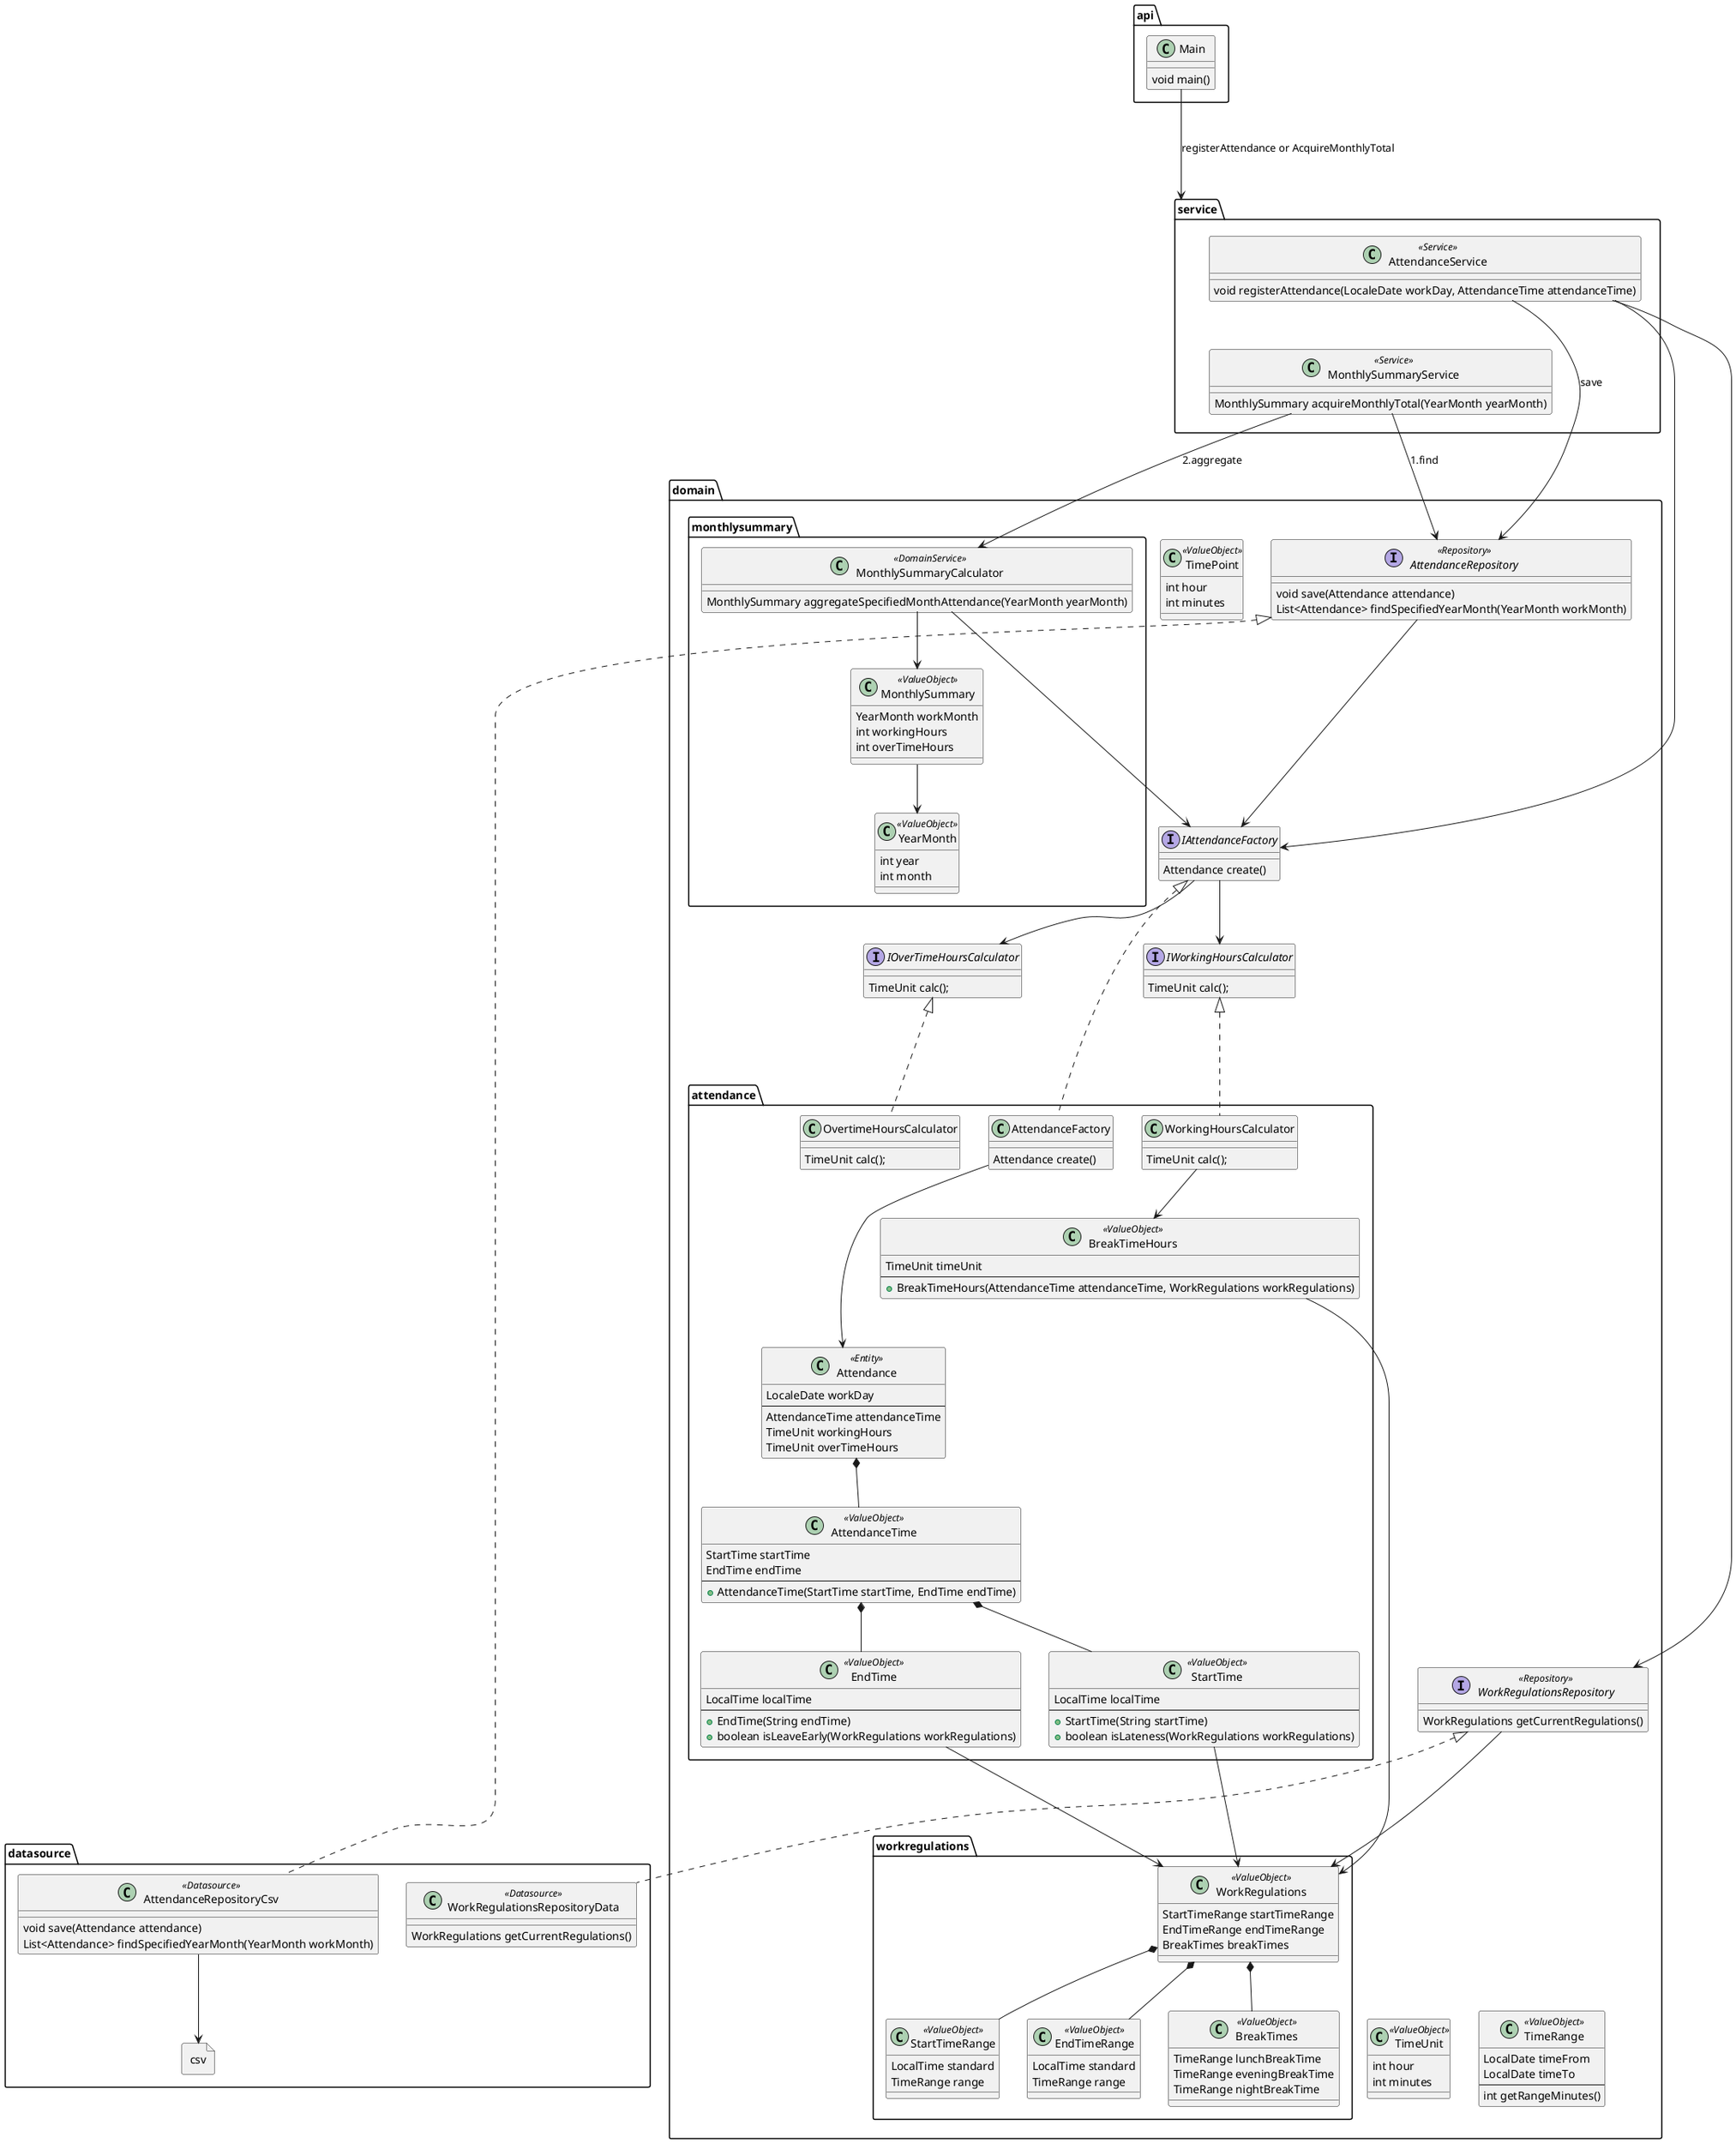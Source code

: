 @startuml

package api {
    class Main {
        'パラメータのValidation
        'ServiceにわたすEntity, ValueObjectの生成
        void main()
    }
}

package service {
    class AttendanceService <<Service>> {
        '遅刻の場合はNG → 勤務時間の算出 → 登録
        void registerAttendance(LocaleDate workDay, AttendanceTime attendanceTime)
    }

    class MonthlySummaryService <<Service>> {
        '当月分のAttendance取得 → 集計処理呼び出し
        MonthlySummary acquireMonthlyTotal(YearMonth yearMonth)
    }
}

package datasource {
    class AttendanceRepositoryCsv <<Datasource>> {
        void save(Attendance attendance)
        List<Attendance> findSpecifiedYearMonth(YearMonth workMonth)
    }

    file csv {
    }

    class WorkRegulationsRepositoryData <<Datasource>> {
        WorkRegulations getCurrentRegulations()
    }
}

package domain {

    package attendance {
        class AttendanceFactory {
            Attendance create()
        }

        class Attendance <<Entity>>{
            LocaleDate workDay
            --
            AttendanceTime attendanceTime
            TimeUnit workingHours
            TimeUnit overTimeHours
        }

        class AttendanceTime <<ValueObject>> {
            StartTime startTime
            EndTime endTime
            --
            + AttendanceTime(StartTime startTime, EndTime endTime)
        }

        class StartTime <<ValueObject>> {
            LocalTime localTime
            --
            + StartTime(String startTime)
            + boolean isLateness(WorkRegulations workRegulations)
        }

        class EndTime <<ValueObject>> {
            LocalTime localTime
            --
            + EndTime(String endTime)
            + boolean isLeaveEarly(WorkRegulations workRegulations)
        }

        class BreakTimeHours <<ValueObject>> {
            TimeUnit timeUnit
            --
            + BreakTimeHours(AttendanceTime attendanceTime, WorkRegulations workRegulations)
        }

        class WorkingHoursCalculator {
            TimeUnit calc();
        }

        class OvertimeHoursCalculator {
            TimeUnit calc();
        }
    }

    package workregulations {

        class WorkRegulations <<ValueObject>> {
            StartTimeRange startTimeRange
            EndTimeRange endTimeRange
            BreakTimes breakTimes
        }

        class StartTimeRange <<ValueObject>> {
            LocalTime standard
            TimeRange range
        }

        class EndTimeRange <<ValueObject>> {
            LocalTime standard
            TimeRange range
        }

        class BreakTimes <<ValueObject>> {
            TimeRange lunchBreakTime
            TimeRange eveningBreakTime
            TimeRange nightBreakTime
        }
    }

    package monthlysummary {
        class MonthlySummaryCalculator <<DomainService>> {
            MonthlySummary aggregateSpecifiedMonthAttendance(YearMonth yearMonth)
        }

        class MonthlySummary <<ValueObject>> {
            YearMonth workMonth
            int workingHours
            int overTimeHours
        }

        class YearMonth <<ValueObject>> {
            int year
            int month
        }
    }

    class TimePoint <<ValueObject>> {
        int hour
        int minutes
    }

    class TimeUnit <<ValueObject>> {
        int hour
        int minutes
    }

    class TimeRange <<ValueObject>> {
        LocalDate timeFrom
        LocalDate timeTo
        --
        int getRangeMinutes()
    }

    interface IAttendanceFactory {
        Attendance create()
    }

    interface IWorkingHoursCalculator {
        TimeUnit calc();
    }

    interface IOverTimeHoursCalculator {
        TimeUnit calc();
    }

    interface AttendanceRepository <<Repository>> {
        void save(Attendance attendance)
        List<Attendance> findSpecifiedYearMonth(YearMonth workMonth)
    }

    interface WorkRegulationsRepository <<Repository>> {
        WorkRegulations getCurrentRegulations()
    }
}


'***** 相関関係 *****
Main ---> service : registerAttendance or AcquireMonthlyTotal
AttendanceService -[hidden]- MonthlySummaryService

AttendanceService --> IAttendanceFactory
IAttendanceFactory --> IWorkingHoursCalculator
IAttendanceFactory --> IOverTimeHoursCalculator
AttendanceService --> AttendanceRepository : save
AttendanceService --> WorkRegulationsRepository

WorkingHoursCalculator --> BreakTimeHours

MonthlySummaryService --> AttendanceRepository : 1.find
MonthlySummaryService --> MonthlySummaryCalculator : 2.aggregate
MonthlySummaryCalculator --> MonthlySummary

AttendanceRepository ---> IAttendanceFactory
MonthlySummaryCalculator ---> IAttendanceFactory
AttendanceFactory ---> Attendance
WorkRegulationsRepository ---> WorkRegulations

AttendanceRepositoryCsv --> csv

BreakTimeHours ---> WorkRegulations
StartTime ---> WorkRegulations
EndTime ---> WorkRegulations

'実装
AttendanceRepository <|... AttendanceRepositoryCsv
WorkRegulationsRepository <|... WorkRegulationsRepositoryData
IAttendanceFactory <|... AttendanceFactory
IWorkingHoursCalculator <|... WorkingHoursCalculator
IOverTimeHoursCalculator <|... OvertimeHoursCalculator

'集約
Attendance *-- AttendanceTime
AttendanceTime *-- StartTime
AttendanceTime *-- EndTime

WorkRegulations *-- BreakTimes
WorkRegulations *-- StartTimeRange
WorkRegulations *-- EndTimeRange

MonthlySummary --> YearMonth

WorkRegulations -[hidden]- TimeUnit
WorkRegulations -[hidden]- TimeRange

@enduml